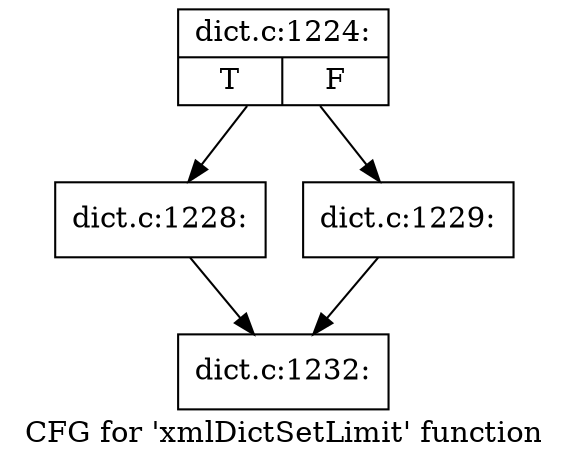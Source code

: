 digraph "CFG for 'xmlDictSetLimit' function" {
	label="CFG for 'xmlDictSetLimit' function";

	Node0x3ad2a80 [shape=record,label="{dict.c:1224:|{<s0>T|<s1>F}}"];
	Node0x3ad2a80 -> Node0x3ad3680;
	Node0x3ad2a80 -> Node0x3ad36d0;
	Node0x3ad3680 [shape=record,label="{dict.c:1228:}"];
	Node0x3ad3680 -> Node0x3ad14e0;
	Node0x3ad36d0 [shape=record,label="{dict.c:1229:}"];
	Node0x3ad36d0 -> Node0x3ad14e0;
	Node0x3ad14e0 [shape=record,label="{dict.c:1232:}"];
}
